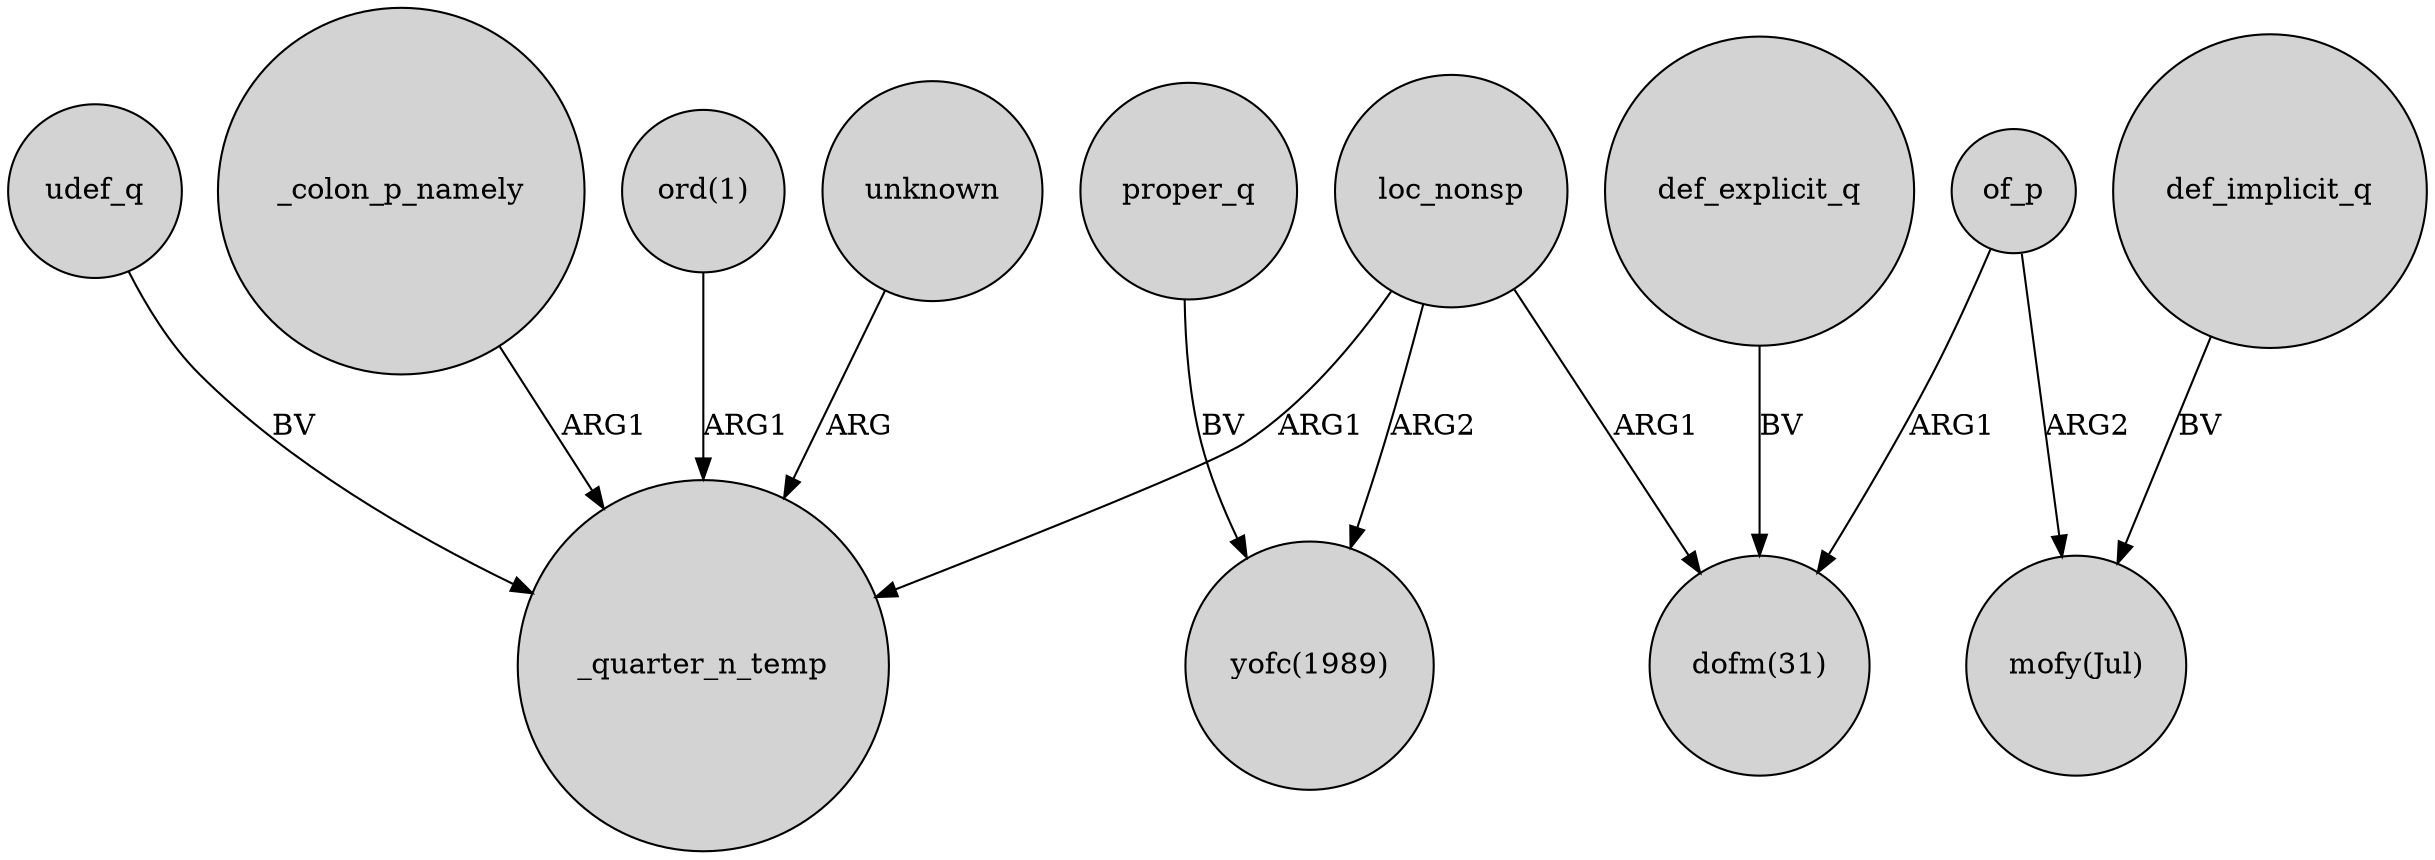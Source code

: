 digraph {
	node [shape=circle style=filled]
	loc_nonsp -> _quarter_n_temp [label=ARG1]
	def_explicit_q -> "dofm(31)" [label=BV]
	udef_q -> _quarter_n_temp [label=BV]
	_colon_p_namely -> _quarter_n_temp [label=ARG1]
	of_p -> "dofm(31)" [label=ARG1]
	def_implicit_q -> "mofy(Jul)" [label=BV]
	"ord(1)" -> _quarter_n_temp [label=ARG1]
	of_p -> "mofy(Jul)" [label=ARG2]
	loc_nonsp -> "dofm(31)" [label=ARG1]
	unknown -> _quarter_n_temp [label=ARG]
	proper_q -> "yofc(1989)" [label=BV]
	loc_nonsp -> "yofc(1989)" [label=ARG2]
}
